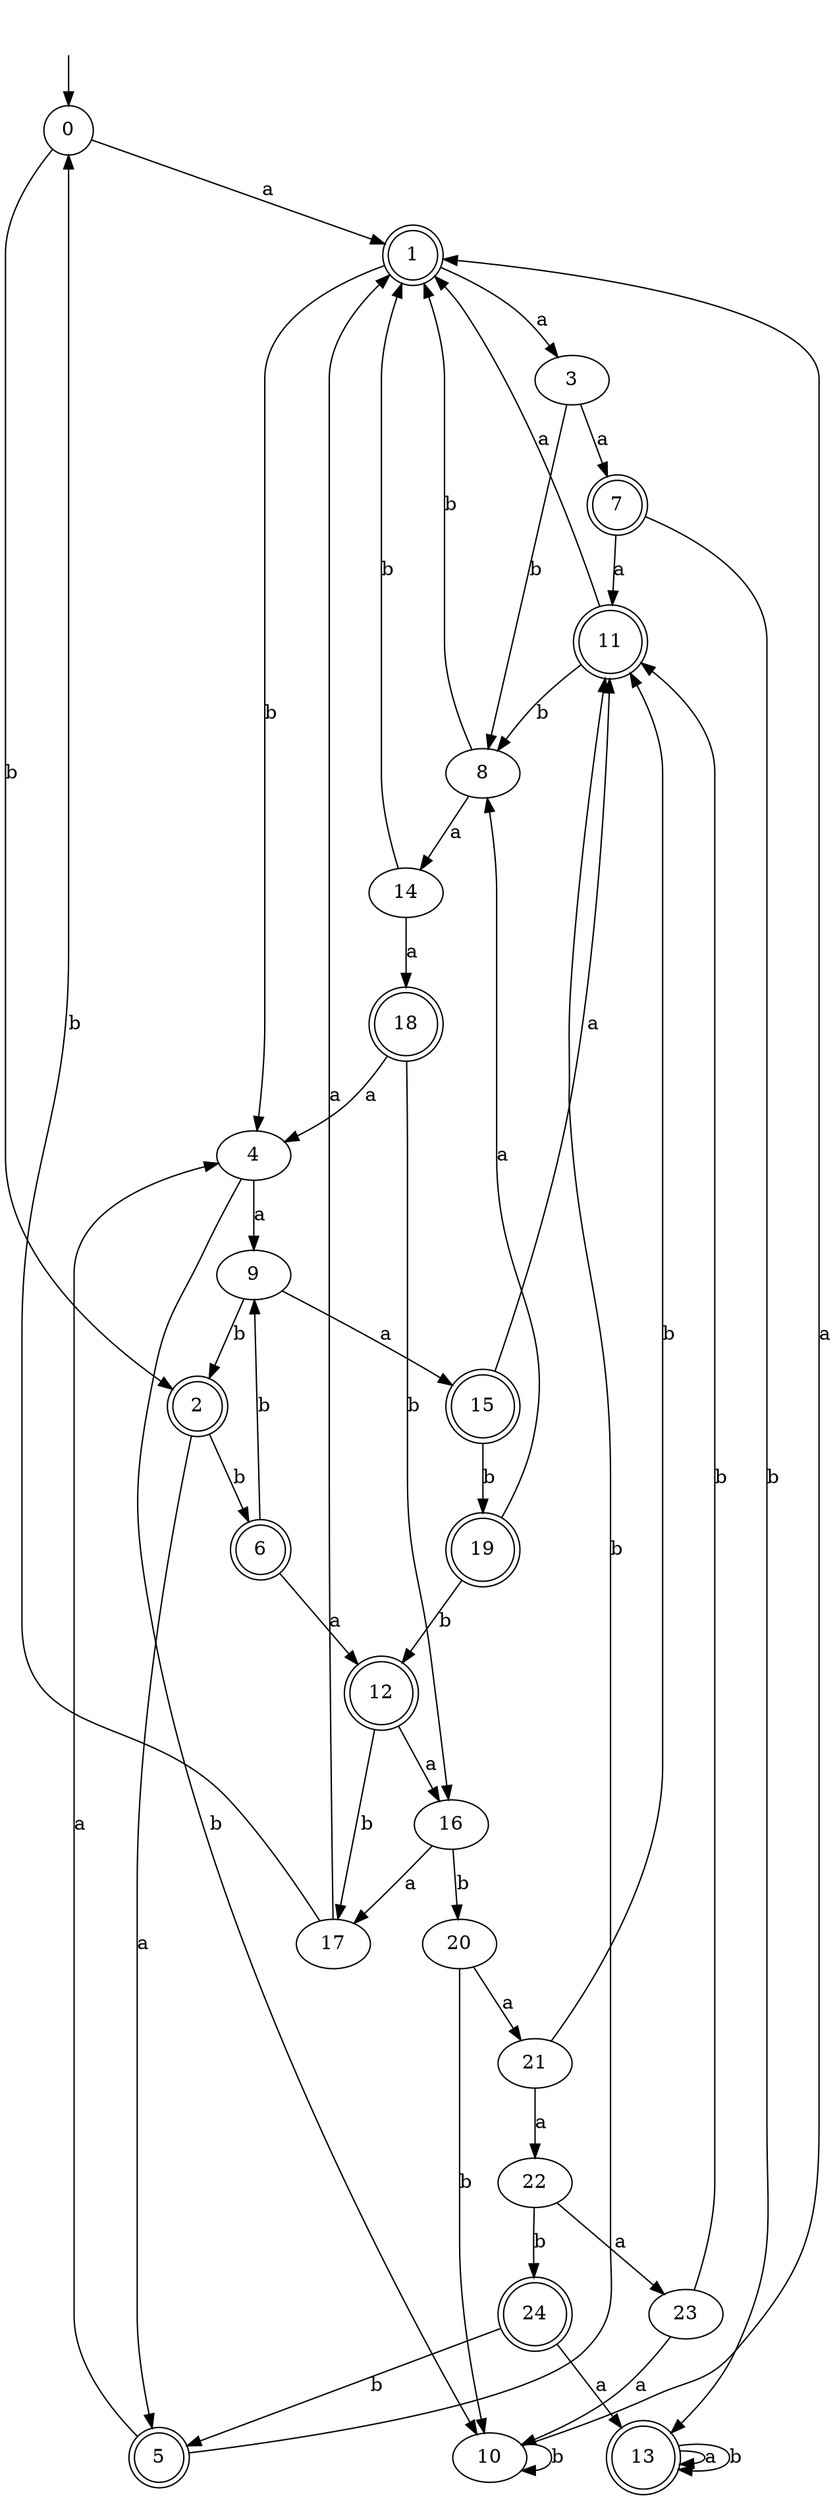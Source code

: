 digraph RandomDFA {
  __start0 [label="", shape=none];
  __start0 -> 0 [label=""];
  0 [shape=circle]
  0 -> 1 [label="a"]
  0 -> 2 [label="b"]
  1 [shape=doublecircle]
  1 -> 3 [label="a"]
  1 -> 4 [label="b"]
  2 [shape=doublecircle]
  2 -> 5 [label="a"]
  2 -> 6 [label="b"]
  3
  3 -> 7 [label="a"]
  3 -> 8 [label="b"]
  4
  4 -> 9 [label="a"]
  4 -> 10 [label="b"]
  5 [shape=doublecircle]
  5 -> 4 [label="a"]
  5 -> 11 [label="b"]
  6 [shape=doublecircle]
  6 -> 12 [label="a"]
  6 -> 9 [label="b"]
  7 [shape=doublecircle]
  7 -> 11 [label="a"]
  7 -> 13 [label="b"]
  8
  8 -> 14 [label="a"]
  8 -> 1 [label="b"]
  9
  9 -> 15 [label="a"]
  9 -> 2 [label="b"]
  10
  10 -> 1 [label="a"]
  10 -> 10 [label="b"]
  11 [shape=doublecircle]
  11 -> 1 [label="a"]
  11 -> 8 [label="b"]
  12 [shape=doublecircle]
  12 -> 16 [label="a"]
  12 -> 17 [label="b"]
  13 [shape=doublecircle]
  13 -> 13 [label="a"]
  13 -> 13 [label="b"]
  14
  14 -> 18 [label="a"]
  14 -> 1 [label="b"]
  15 [shape=doublecircle]
  15 -> 11 [label="a"]
  15 -> 19 [label="b"]
  16
  16 -> 17 [label="a"]
  16 -> 20 [label="b"]
  17
  17 -> 1 [label="a"]
  17 -> 0 [label="b"]
  18 [shape=doublecircle]
  18 -> 4 [label="a"]
  18 -> 16 [label="b"]
  19 [shape=doublecircle]
  19 -> 8 [label="a"]
  19 -> 12 [label="b"]
  20
  20 -> 21 [label="a"]
  20 -> 10 [label="b"]
  21
  21 -> 22 [label="a"]
  21 -> 11 [label="b"]
  22
  22 -> 23 [label="a"]
  22 -> 24 [label="b"]
  23
  23 -> 10 [label="a"]
  23 -> 11 [label="b"]
  24 [shape=doublecircle]
  24 -> 13 [label="a"]
  24 -> 5 [label="b"]
}
